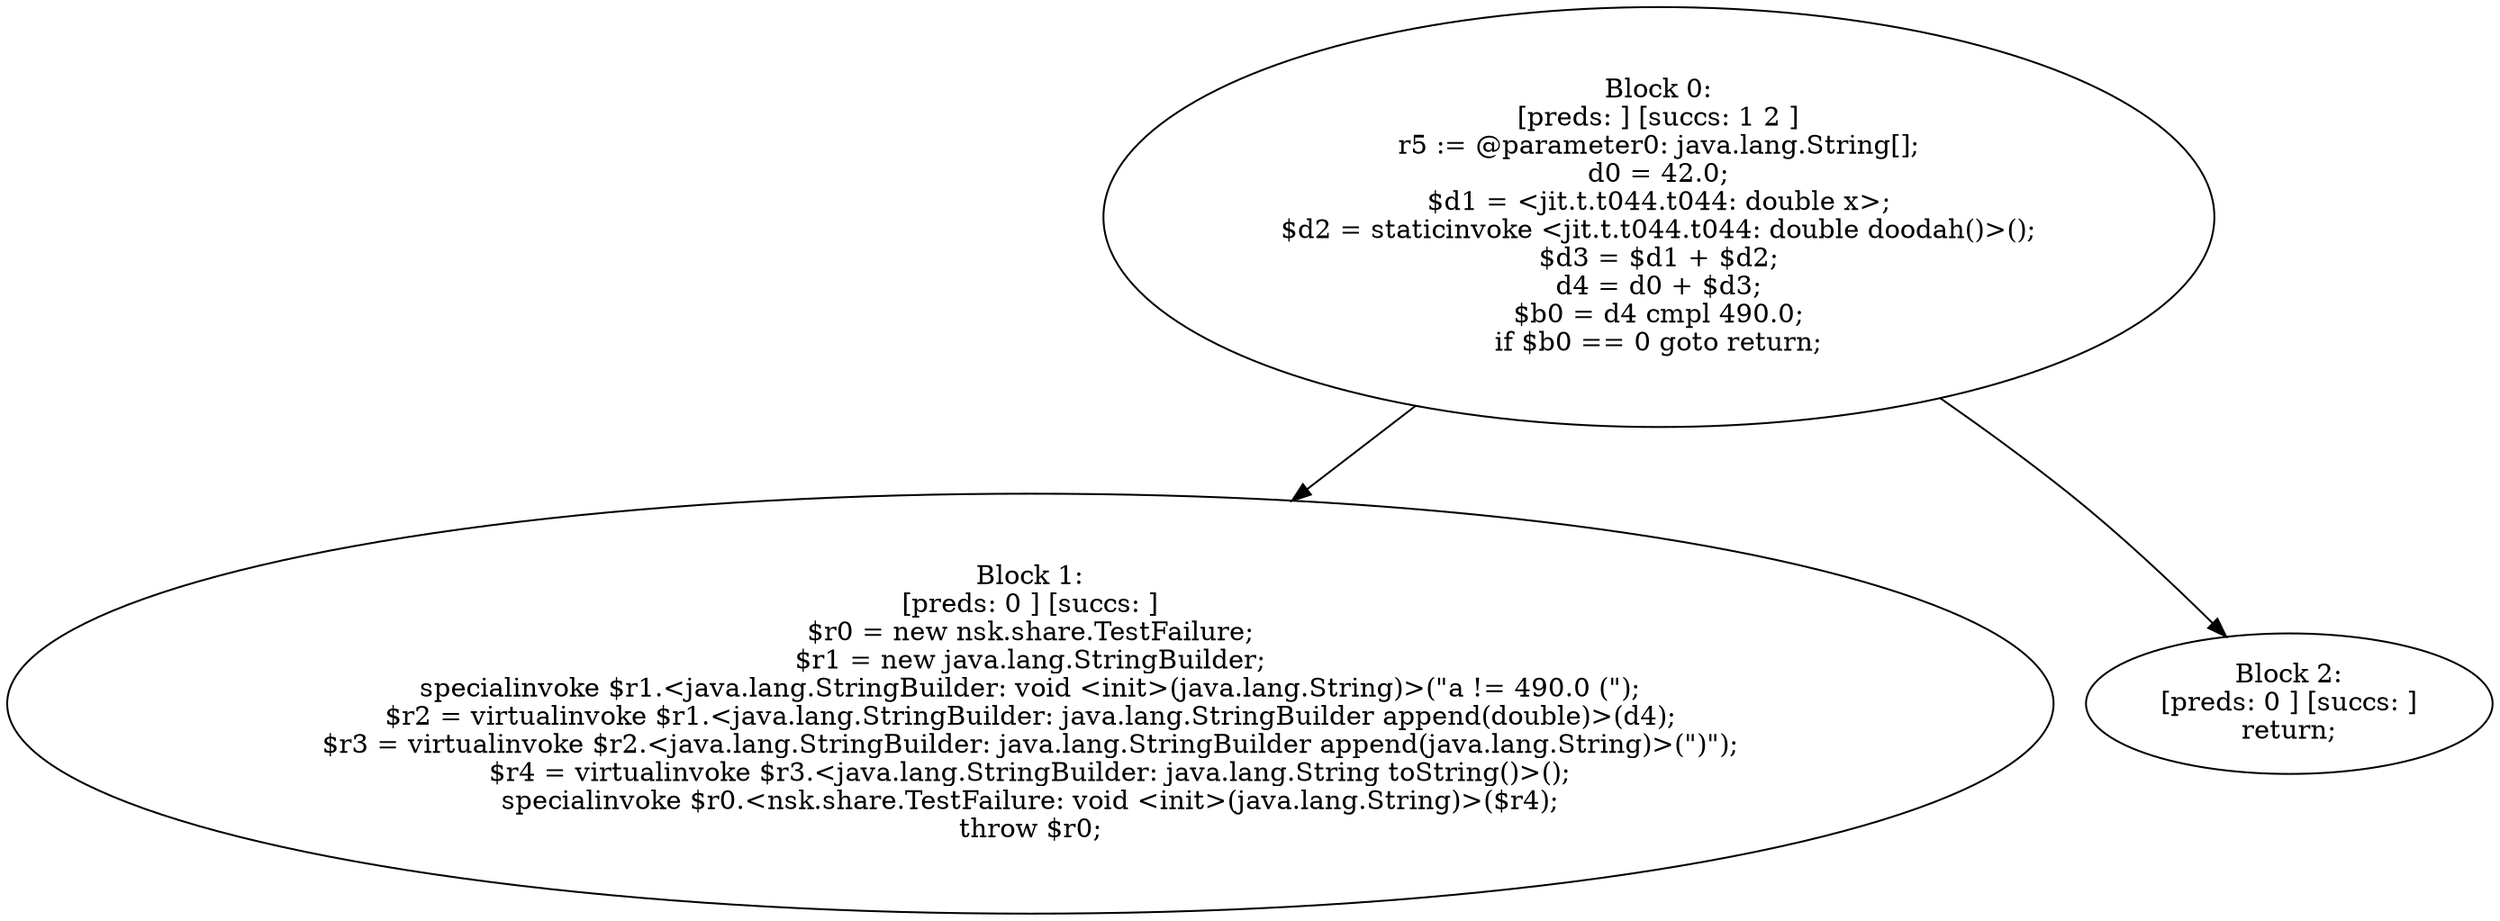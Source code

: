 digraph "unitGraph" {
    "Block 0:
[preds: ] [succs: 1 2 ]
r5 := @parameter0: java.lang.String[];
d0 = 42.0;
$d1 = <jit.t.t044.t044: double x>;
$d2 = staticinvoke <jit.t.t044.t044: double doodah()>();
$d3 = $d1 + $d2;
d4 = d0 + $d3;
$b0 = d4 cmpl 490.0;
if $b0 == 0 goto return;
"
    "Block 1:
[preds: 0 ] [succs: ]
$r0 = new nsk.share.TestFailure;
$r1 = new java.lang.StringBuilder;
specialinvoke $r1.<java.lang.StringBuilder: void <init>(java.lang.String)>(\"a != 490.0 (\");
$r2 = virtualinvoke $r1.<java.lang.StringBuilder: java.lang.StringBuilder append(double)>(d4);
$r3 = virtualinvoke $r2.<java.lang.StringBuilder: java.lang.StringBuilder append(java.lang.String)>(\")\");
$r4 = virtualinvoke $r3.<java.lang.StringBuilder: java.lang.String toString()>();
specialinvoke $r0.<nsk.share.TestFailure: void <init>(java.lang.String)>($r4);
throw $r0;
"
    "Block 2:
[preds: 0 ] [succs: ]
return;
"
    "Block 0:
[preds: ] [succs: 1 2 ]
r5 := @parameter0: java.lang.String[];
d0 = 42.0;
$d1 = <jit.t.t044.t044: double x>;
$d2 = staticinvoke <jit.t.t044.t044: double doodah()>();
$d3 = $d1 + $d2;
d4 = d0 + $d3;
$b0 = d4 cmpl 490.0;
if $b0 == 0 goto return;
"->"Block 1:
[preds: 0 ] [succs: ]
$r0 = new nsk.share.TestFailure;
$r1 = new java.lang.StringBuilder;
specialinvoke $r1.<java.lang.StringBuilder: void <init>(java.lang.String)>(\"a != 490.0 (\");
$r2 = virtualinvoke $r1.<java.lang.StringBuilder: java.lang.StringBuilder append(double)>(d4);
$r3 = virtualinvoke $r2.<java.lang.StringBuilder: java.lang.StringBuilder append(java.lang.String)>(\")\");
$r4 = virtualinvoke $r3.<java.lang.StringBuilder: java.lang.String toString()>();
specialinvoke $r0.<nsk.share.TestFailure: void <init>(java.lang.String)>($r4);
throw $r0;
";
    "Block 0:
[preds: ] [succs: 1 2 ]
r5 := @parameter0: java.lang.String[];
d0 = 42.0;
$d1 = <jit.t.t044.t044: double x>;
$d2 = staticinvoke <jit.t.t044.t044: double doodah()>();
$d3 = $d1 + $d2;
d4 = d0 + $d3;
$b0 = d4 cmpl 490.0;
if $b0 == 0 goto return;
"->"Block 2:
[preds: 0 ] [succs: ]
return;
";
}
